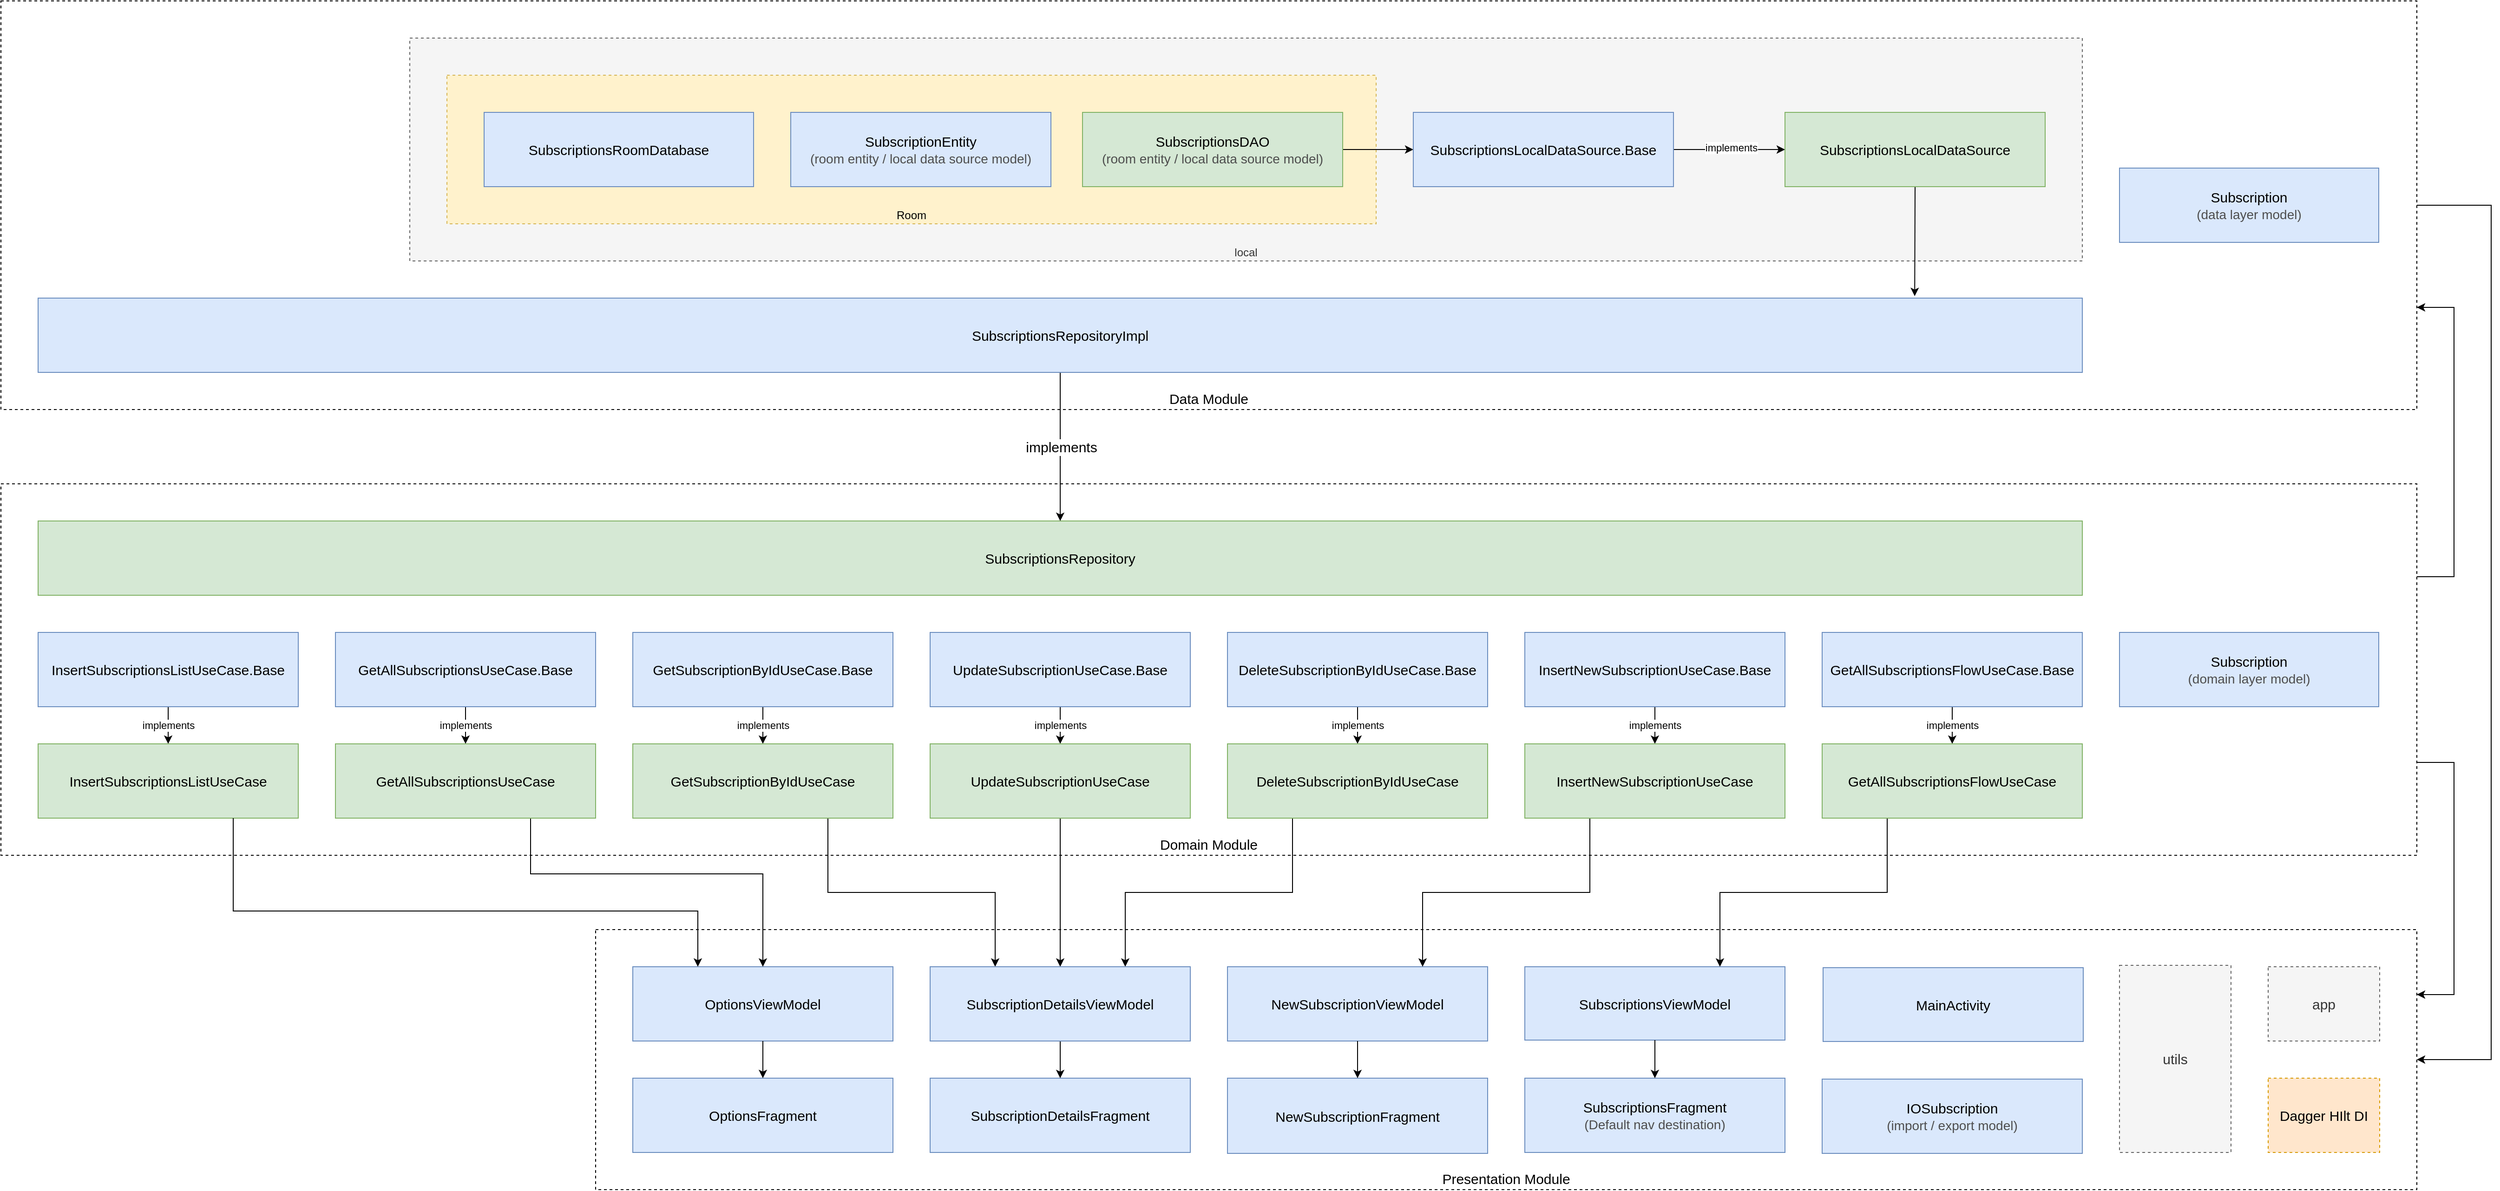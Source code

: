 <mxfile version="20.3.0" type="device"><diagram id="DjbOLP9FBli-HImQmUfo" name="Page-1"><mxGraphModel dx="6784" dy="1920" grid="1" gridSize="10" guides="1" tooltips="1" connect="1" arrows="1" fold="1" page="1" pageScale="1" pageWidth="583" pageHeight="827" math="0" shadow="0"><root><mxCell id="0"/><mxCell id="1" parent="0"/><mxCell id="-9umfXpzjy3rjKLvMe7--4" value="Data Module" style="rounded=0;whiteSpace=wrap;html=1;verticalAlign=bottom;fontSize=15;dashed=1;" parent="1" vertex="1"><mxGeometry x="-3960" y="160" width="2600" height="440" as="geometry"/></mxCell><mxCell id="uBtHvUu1lRKY8Ly_woTP-54" value="local" style="rounded=0;whiteSpace=wrap;html=1;dashed=1;verticalAlign=bottom;fillColor=#f5f5f5;strokeColor=#666666;fontColor=#333333;" parent="1" vertex="1"><mxGeometry x="-3520" y="200" width="1800" height="240" as="geometry"/></mxCell><mxCell id="-9umfXpzjy3rjKLvMe7--1" value="Presentation Module" style="rounded=0;whiteSpace=wrap;html=1;verticalAlign=bottom;fontSize=15;dashed=1;" parent="1" vertex="1"><mxGeometry x="-3320" y="1160" width="1960" height="280" as="geometry"/></mxCell><mxCell id="-9umfXpzjy3rjKLvMe7--3" value="" style="edgeStyle=orthogonalEdgeStyle;rounded=0;orthogonalLoop=1;jettySize=auto;html=1;exitX=1;exitY=0.5;exitDx=0;exitDy=0;entryX=1;entryY=0.5;entryDx=0;entryDy=0;fontSize=15;" parent="1" source="-9umfXpzjy3rjKLvMe7--4" target="-9umfXpzjy3rjKLvMe7--1" edge="1"><mxGeometry relative="1" as="geometry"><Array as="points"><mxPoint x="-1280" y="380"/><mxPoint x="-1280" y="1300"/></Array></mxGeometry></mxCell><mxCell id="-9umfXpzjy3rjKLvMe7--5" value="" style="edgeStyle=orthogonalEdgeStyle;rounded=0;orthogonalLoop=1;jettySize=auto;html=1;fontSize=15;entryX=1;entryY=0.25;entryDx=0;entryDy=0;exitX=1;exitY=0.75;exitDx=0;exitDy=0;" parent="1" source="-9umfXpzjy3rjKLvMe7--7" target="-9umfXpzjy3rjKLvMe7--1" edge="1"><mxGeometry relative="1" as="geometry"><mxPoint x="-1110" y="1040" as="sourcePoint"/><Array as="points"><mxPoint x="-1320" y="980"/><mxPoint x="-1320" y="1230"/></Array><mxPoint x="-1090" y="1240" as="targetPoint"/></mxGeometry></mxCell><mxCell id="-9umfXpzjy3rjKLvMe7--6" value="" style="edgeStyle=orthogonalEdgeStyle;rounded=0;orthogonalLoop=1;jettySize=auto;html=1;entryX=1;entryY=0.75;entryDx=0;entryDy=0;fontSize=15;exitX=1;exitY=0.25;exitDx=0;exitDy=0;" parent="1" source="-9umfXpzjy3rjKLvMe7--7" target="-9umfXpzjy3rjKLvMe7--4" edge="1"><mxGeometry relative="1" as="geometry"><Array as="points"><mxPoint x="-1320" y="780"/><mxPoint x="-1320" y="490"/></Array><mxPoint x="-1100" y="820" as="sourcePoint"/></mxGeometry></mxCell><mxCell id="-9umfXpzjy3rjKLvMe7--7" value="Domain Module" style="rounded=0;whiteSpace=wrap;html=1;verticalAlign=bottom;fontSize=15;dashed=1;" parent="1" vertex="1"><mxGeometry x="-3960" y="680" width="2600" height="400" as="geometry"/></mxCell><mxCell id="-9umfXpzjy3rjKLvMe7--9" value="SubscriptionsViewModel" style="rounded=0;whiteSpace=wrap;html=1;fontSize=15;fillColor=#dae8fc;strokeColor=#6c8ebf;" parent="1" vertex="1"><mxGeometry x="-2320" y="1200" width="280" height="79" as="geometry"/></mxCell><mxCell id="-9umfXpzjy3rjKLvMe7--10" value="Subscription&lt;br style=&quot;font-size: 15px;&quot;&gt;&lt;font style=&quot;font-size: 14px;&quot; color=&quot;#4d4d4d&quot;&gt;(domain layer model)&lt;/font&gt;" style="rounded=0;whiteSpace=wrap;html=1;fontSize=15;fillColor=#dae8fc;strokeColor=#6c8ebf;glass=0;" parent="1" vertex="1"><mxGeometry x="-1680" y="840" width="279" height="80" as="geometry"/></mxCell><mxCell id="uBtHvUu1lRKY8Ly_woTP-40" value="&lt;meta charset=&quot;utf-8&quot;&gt;&lt;span style=&quot;color: rgb(0, 0, 0); font-family: Helvetica; font-size: 11px; font-style: normal; font-variant-ligatures: normal; font-variant-caps: normal; font-weight: 400; letter-spacing: normal; orphans: 2; text-align: center; text-indent: 0px; text-transform: none; widows: 2; word-spacing: 0px; -webkit-text-stroke-width: 0px; background-color: rgb(255, 255, 255); text-decoration-thickness: initial; text-decoration-style: initial; text-decoration-color: initial; float: none; display: inline !important;&quot;&gt;implements&lt;/span&gt;" style="edgeStyle=orthogonalEdgeStyle;rounded=0;orthogonalLoop=1;jettySize=auto;html=1;entryX=0.5;entryY=0;entryDx=0;entryDy=0;" parent="1" source="-9umfXpzjy3rjKLvMe7--12" target="uBtHvUu1lRKY8Ly_woTP-35" edge="1"><mxGeometry relative="1" as="geometry"/></mxCell><mxCell id="-9umfXpzjy3rjKLvMe7--12" value="InsertNewSubscriptionUseCase.Base" style="rounded=0;whiteSpace=wrap;html=1;fontSize=15;fillColor=#dae8fc;strokeColor=#6c8ebf;" parent="1" vertex="1"><mxGeometry x="-2320" y="840" width="280" height="80" as="geometry"/></mxCell><mxCell id="uBtHvUu1lRKY8Ly_woTP-41" value="&lt;meta charset=&quot;utf-8&quot;&gt;&lt;span style=&quot;color: rgb(0, 0, 0); font-family: Helvetica; font-size: 11px; font-style: normal; font-variant-ligatures: normal; font-variant-caps: normal; font-weight: 400; letter-spacing: normal; orphans: 2; text-align: center; text-indent: 0px; text-transform: none; widows: 2; word-spacing: 0px; -webkit-text-stroke-width: 0px; background-color: rgb(255, 255, 255); text-decoration-thickness: initial; text-decoration-style: initial; text-decoration-color: initial; float: none; display: inline !important;&quot;&gt;implements&lt;/span&gt;" style="edgeStyle=orthogonalEdgeStyle;rounded=0;orthogonalLoop=1;jettySize=auto;html=1;entryX=0.5;entryY=0;entryDx=0;entryDy=0;" parent="1" source="-9umfXpzjy3rjKLvMe7--14" target="uBtHvUu1lRKY8Ly_woTP-36" edge="1"><mxGeometry relative="1" as="geometry"/></mxCell><mxCell id="-9umfXpzjy3rjKLvMe7--14" value="DeleteSubscriptionByIdUseCase.Base" style="rounded=0;whiteSpace=wrap;html=1;fontSize=15;fillColor=#dae8fc;strokeColor=#6c8ebf;" parent="1" vertex="1"><mxGeometry x="-2640" y="840" width="280" height="80" as="geometry"/></mxCell><mxCell id="-9umfXpzjy3rjKLvMe7--17" value="SubscriptionsRepository" style="rounded=0;whiteSpace=wrap;html=1;fillColor=#d5e8d4;strokeColor=#82b366;fontSize=15;glass=0;" parent="1" vertex="1"><mxGeometry x="-3920" y="720" width="2200" height="80" as="geometry"/></mxCell><mxCell id="Qttz3wPqmrpunapVI-bV-1" style="edgeStyle=orthogonalEdgeStyle;rounded=0;orthogonalLoop=1;jettySize=auto;html=1;entryX=0.5;entryY=0;entryDx=0;entryDy=0;" parent="1" source="-9umfXpzjy3rjKLvMe7--19" target="-9umfXpzjy3rjKLvMe7--17" edge="1"><mxGeometry relative="1" as="geometry"/></mxCell><mxCell id="Qttz3wPqmrpunapVI-bV-8" value="implements" style="edgeLabel;html=1;align=center;verticalAlign=middle;resizable=0;points=[];fontSize=15;" parent="Qttz3wPqmrpunapVI-bV-1" vertex="1" connectable="0"><mxGeometry x="-0.064" y="2" relative="1" as="geometry"><mxPoint x="-1" y="5" as="offset"/></mxGeometry></mxCell><mxCell id="-9umfXpzjy3rjKLvMe7--19" value="&lt;font style=&quot;font-size: 15px;&quot;&gt;SubscriptionsRepositoryImpl&lt;/font&gt;" style="rounded=0;whiteSpace=wrap;html=1;fillColor=#dae8fc;strokeColor=#6c8ebf;" parent="1" vertex="1"><mxGeometry x="-3920" y="480" width="2200" height="80" as="geometry"/></mxCell><mxCell id="uBtHvUu1lRKY8Ly_woTP-59" style="rounded=0;orthogonalLoop=1;jettySize=auto;html=1;entryX=0.918;entryY=-0.027;entryDx=0;entryDy=0;entryPerimeter=0;exitX=0.5;exitY=1;exitDx=0;exitDy=0;" parent="1" source="-9umfXpzjy3rjKLvMe7--25" target="-9umfXpzjy3rjKLvMe7--19" edge="1"><mxGeometry relative="1" as="geometry"><mxPoint x="-1928" y="480" as="targetPoint"/></mxGeometry></mxCell><mxCell id="-9umfXpzjy3rjKLvMe7--25" value="&lt;font style=&quot;font-size: 15px;&quot;&gt;SubscriptionsLocalDataSource&lt;br&gt;&lt;/font&gt;" style="rounded=0;whiteSpace=wrap;html=1;fillColor=#d5e8d4;strokeColor=#82b366;" parent="1" vertex="1"><mxGeometry x="-2040" y="280" width="280" height="80" as="geometry"/></mxCell><mxCell id="-9umfXpzjy3rjKLvMe7--27" value="SubscriptionsFragment&lt;br&gt;&lt;font style=&quot;font-size: 14px;&quot; color=&quot;#4d4d4d&quot;&gt;(Default nav destination)&lt;/font&gt;" style="rounded=0;whiteSpace=wrap;html=1;fontSize=15;fillColor=#dae8fc;strokeColor=#6c8ebf;" parent="1" vertex="1"><mxGeometry x="-2320" y="1320" width="280" height="80" as="geometry"/></mxCell><mxCell id="-9umfXpzjy3rjKLvMe7--28" value="&lt;span style=&quot;font-size: 15px;&quot;&gt;Dagger HIlt DI&lt;/span&gt;" style="rounded=0;whiteSpace=wrap;html=1;align=center;verticalAlign=middle;fillColor=#ffe6cc;strokeColor=#d79b00;dashed=1;" parent="1" vertex="1"><mxGeometry x="-1520" y="1320" width="120" height="80" as="geometry"/></mxCell><mxCell id="uBtHvUu1lRKY8Ly_woTP-39" value="&lt;meta charset=&quot;utf-8&quot;&gt;&lt;span style=&quot;color: rgb(0, 0, 0); font-family: Helvetica; font-size: 11px; font-style: normal; font-variant-ligatures: normal; font-variant-caps: normal; font-weight: 400; letter-spacing: normal; orphans: 2; text-align: center; text-indent: 0px; text-transform: none; widows: 2; word-spacing: 0px; -webkit-text-stroke-width: 0px; background-color: rgb(255, 255, 255); text-decoration-thickness: initial; text-decoration-style: initial; text-decoration-color: initial; float: none; display: inline !important;&quot;&gt;implements&lt;/span&gt;" style="edgeStyle=orthogonalEdgeStyle;rounded=0;orthogonalLoop=1;jettySize=auto;html=1;entryX=0.5;entryY=0;entryDx=0;entryDy=0;" parent="1" source="Qttz3wPqmrpunapVI-bV-2" target="uBtHvUu1lRKY8Ly_woTP-37" edge="1"><mxGeometry relative="1" as="geometry"/></mxCell><mxCell id="Qttz3wPqmrpunapVI-bV-2" value="GetAllSubscriptionsFlowUseCase.Base" style="rounded=0;whiteSpace=wrap;html=1;fontSize=15;fillColor=#dae8fc;strokeColor=#6c8ebf;" parent="1" vertex="1"><mxGeometry x="-2000" y="840" width="280" height="80" as="geometry"/></mxCell><mxCell id="uBtHvUu1lRKY8Ly_woTP-2" value="NewSubscriptionFragment" style="rounded=0;whiteSpace=wrap;html=1;fontSize=15;fillColor=#dae8fc;strokeColor=#6c8ebf;" parent="1" vertex="1"><mxGeometry x="-2640" y="1320" width="280" height="81" as="geometry"/></mxCell><mxCell id="uBtHvUu1lRKY8Ly_woTP-3" value="NewSubscriptionViewModel" style="rounded=0;whiteSpace=wrap;html=1;fontSize=15;fillColor=#dae8fc;strokeColor=#6c8ebf;" parent="1" vertex="1"><mxGeometry x="-2640" y="1200" width="280" height="80" as="geometry"/></mxCell><mxCell id="uBtHvUu1lRKY8Ly_woTP-5" value="SubscriptionDetailsFragment" style="rounded=0;whiteSpace=wrap;html=1;fontSize=15;fillColor=#dae8fc;strokeColor=#6c8ebf;" parent="1" vertex="1"><mxGeometry x="-2960" y="1320" width="280" height="80" as="geometry"/></mxCell><mxCell id="uBtHvUu1lRKY8Ly_woTP-8" value="OptionsFragment" style="rounded=0;whiteSpace=wrap;html=1;fontSize=15;fillColor=#dae8fc;strokeColor=#6c8ebf;" parent="1" vertex="1"><mxGeometry x="-3280" y="1320" width="280" height="80" as="geometry"/></mxCell><mxCell id="uBtHvUu1lRKY8Ly_woTP-9" value="OptionsViewModel" style="rounded=0;whiteSpace=wrap;html=1;fontSize=15;fillColor=#dae8fc;strokeColor=#6c8ebf;" parent="1" vertex="1"><mxGeometry x="-3280" y="1200" width="280" height="80" as="geometry"/></mxCell><mxCell id="uBtHvUu1lRKY8Ly_woTP-11" value="utils" style="rounded=0;whiteSpace=wrap;html=1;fontSize=15;fillColor=#f5f5f5;strokeColor=#666666;dashed=1;fontColor=#333333;" parent="1" vertex="1"><mxGeometry x="-1680" y="1198.5" width="120" height="201.5" as="geometry"/></mxCell><mxCell id="uBtHvUu1lRKY8Ly_woTP-42" value="&lt;meta charset=&quot;utf-8&quot;&gt;&lt;span style=&quot;color: rgb(0, 0, 0); font-family: Helvetica; font-size: 11px; font-style: normal; font-variant-ligatures: normal; font-variant-caps: normal; font-weight: 400; letter-spacing: normal; orphans: 2; text-align: center; text-indent: 0px; text-transform: none; widows: 2; word-spacing: 0px; -webkit-text-stroke-width: 0px; background-color: rgb(255, 255, 255); text-decoration-thickness: initial; text-decoration-style: initial; text-decoration-color: initial; float: none; display: inline !important;&quot;&gt;implements&lt;/span&gt;" style="edgeStyle=orthogonalEdgeStyle;rounded=0;orthogonalLoop=1;jettySize=auto;html=1;entryX=0.5;entryY=0;entryDx=0;entryDy=0;" parent="1" source="uBtHvUu1lRKY8Ly_woTP-15" target="uBtHvUu1lRKY8Ly_woTP-38" edge="1"><mxGeometry relative="1" as="geometry"/></mxCell><mxCell id="uBtHvUu1lRKY8Ly_woTP-15" value="UpdateSubscriptionUseCase.Base" style="rounded=0;whiteSpace=wrap;html=1;fontSize=15;fillColor=#dae8fc;strokeColor=#6c8ebf;" parent="1" vertex="1"><mxGeometry x="-2960" y="840" width="280" height="80" as="geometry"/></mxCell><mxCell id="uBtHvUu1lRKY8Ly_woTP-43" value="implements" style="edgeStyle=orthogonalEdgeStyle;rounded=0;orthogonalLoop=1;jettySize=auto;html=1;entryX=0.5;entryY=0;entryDx=0;entryDy=0;" parent="1" source="uBtHvUu1lRKY8Ly_woTP-16" target="uBtHvUu1lRKY8Ly_woTP-34" edge="1"><mxGeometry relative="1" as="geometry"/></mxCell><mxCell id="uBtHvUu1lRKY8Ly_woTP-16" value="GetSubscriptionByIdUseCase.Base" style="rounded=0;whiteSpace=wrap;html=1;fontSize=15;fillColor=#dae8fc;strokeColor=#6c8ebf;" parent="1" vertex="1"><mxGeometry x="-3280" y="840" width="280" height="80" as="geometry"/></mxCell><mxCell id="uBtHvUu1lRKY8Ly_woTP-13" value="app" style="rounded=0;whiteSpace=wrap;html=1;fontSize=15;fillColor=#f5f5f5;strokeColor=#666666;fontColor=#333333;dashed=1;" parent="1" vertex="1"><mxGeometry x="-1520" y="1200" width="120" height="80" as="geometry"/></mxCell><mxCell id="uBtHvUu1lRKY8Ly_woTP-44" style="edgeStyle=orthogonalEdgeStyle;rounded=0;orthogonalLoop=1;jettySize=auto;html=1;entryX=0.25;entryY=0;entryDx=0;entryDy=0;exitX=0.75;exitY=1;exitDx=0;exitDy=0;" parent="1" source="uBtHvUu1lRKY8Ly_woTP-34" target="pFxkmfBWLjpLgFpDe2Ds-2" edge="1"><mxGeometry relative="1" as="geometry"><Array as="points"><mxPoint x="-3070" y="1120"/><mxPoint x="-2890" y="1120"/></Array><mxPoint x="-2874" y="1198.5" as="targetPoint"/></mxGeometry></mxCell><mxCell id="uBtHvUu1lRKY8Ly_woTP-34" value="GetSubscriptionByIdUseCase" style="rounded=0;whiteSpace=wrap;html=1;fontSize=15;fillColor=#d5e8d4;strokeColor=#82b366;" parent="1" vertex="1"><mxGeometry x="-3280" y="960" width="280" height="80" as="geometry"/></mxCell><mxCell id="uBtHvUu1lRKY8Ly_woTP-47" style="edgeStyle=orthogonalEdgeStyle;rounded=0;orthogonalLoop=1;jettySize=auto;html=1;entryX=0.75;entryY=0;entryDx=0;entryDy=0;exitX=0.25;exitY=1;exitDx=0;exitDy=0;" parent="1" source="uBtHvUu1lRKY8Ly_woTP-35" target="uBtHvUu1lRKY8Ly_woTP-3" edge="1"><mxGeometry relative="1" as="geometry"><Array as="points"><mxPoint x="-2250" y="1120"/><mxPoint x="-2430" y="1120"/></Array><mxPoint x="-2340" y="1130" as="targetPoint"/></mxGeometry></mxCell><mxCell id="uBtHvUu1lRKY8Ly_woTP-35" value="InsertNewSubscriptionUseCase" style="rounded=0;whiteSpace=wrap;html=1;fontSize=15;fillColor=#d5e8d4;strokeColor=#82b366;" parent="1" vertex="1"><mxGeometry x="-2320" y="960" width="280" height="80" as="geometry"/></mxCell><mxCell id="uBtHvUu1lRKY8Ly_woTP-46" style="edgeStyle=orthogonalEdgeStyle;rounded=0;orthogonalLoop=1;jettySize=auto;html=1;entryX=0.75;entryY=0;entryDx=0;entryDy=0;exitX=0.25;exitY=1;exitDx=0;exitDy=0;" parent="1" source="uBtHvUu1lRKY8Ly_woTP-36" target="pFxkmfBWLjpLgFpDe2Ds-2" edge="1"><mxGeometry relative="1" as="geometry"><Array as="points"><mxPoint x="-2570" y="1120"/><mxPoint x="-2750" y="1120"/></Array><mxPoint x="-2720" y="1140" as="targetPoint"/></mxGeometry></mxCell><mxCell id="uBtHvUu1lRKY8Ly_woTP-36" value="DeleteSubscriptionByIdUseCase" style="rounded=0;whiteSpace=wrap;html=1;fontSize=15;fillColor=#d5e8d4;strokeColor=#82b366;" parent="1" vertex="1"><mxGeometry x="-2640" y="960" width="280" height="80" as="geometry"/></mxCell><mxCell id="uBtHvUu1lRKY8Ly_woTP-48" style="edgeStyle=orthogonalEdgeStyle;rounded=0;orthogonalLoop=1;jettySize=auto;html=1;exitX=0.25;exitY=1;exitDx=0;exitDy=0;entryX=0.75;entryY=0;entryDx=0;entryDy=0;" parent="1" source="uBtHvUu1lRKY8Ly_woTP-37" target="-9umfXpzjy3rjKLvMe7--9" edge="1"><mxGeometry relative="1" as="geometry"><mxPoint x="-1980" y="1120" as="targetPoint"/><Array as="points"><mxPoint x="-1930" y="1120"/><mxPoint x="-2110" y="1120"/></Array></mxGeometry></mxCell><mxCell id="uBtHvUu1lRKY8Ly_woTP-37" value="GetAllSubscriptionsFlowUseCase" style="rounded=0;whiteSpace=wrap;html=1;fontSize=15;fillColor=#d5e8d4;strokeColor=#82b366;" parent="1" vertex="1"><mxGeometry x="-2000" y="960" width="280" height="80" as="geometry"/></mxCell><mxCell id="pFxkmfBWLjpLgFpDe2Ds-4" style="edgeStyle=orthogonalEdgeStyle;rounded=0;orthogonalLoop=1;jettySize=auto;html=1;entryX=0.5;entryY=0;entryDx=0;entryDy=0;" parent="1" source="uBtHvUu1lRKY8Ly_woTP-38" target="pFxkmfBWLjpLgFpDe2Ds-2" edge="1"><mxGeometry relative="1" as="geometry"/></mxCell><mxCell id="uBtHvUu1lRKY8Ly_woTP-38" value="UpdateSubscriptionUseCase" style="rounded=0;whiteSpace=wrap;html=1;fontSize=15;fillColor=#d5e8d4;strokeColor=#82b366;" parent="1" vertex="1"><mxGeometry x="-2960" y="960" width="280" height="80" as="geometry"/></mxCell><mxCell id="uBtHvUu1lRKY8Ly_woTP-55" value="Subscription&lt;br style=&quot;font-size: 15px;&quot;&gt;&lt;font style=&quot;font-size: 14px;&quot; color=&quot;#4d4d4d&quot;&gt;(data layer model)&lt;/font&gt;" style="rounded=0;whiteSpace=wrap;html=1;fontSize=15;fillColor=#dae8fc;strokeColor=#6c8ebf;glass=0;" parent="1" vertex="1"><mxGeometry x="-1680" y="340" width="279" height="80" as="geometry"/></mxCell><mxCell id="uBtHvUu1lRKY8Ly_woTP-56" value="Room" style="rounded=0;whiteSpace=wrap;html=1;dashed=1;strokeColor=#d6b656;fillColor=#fff2cc;verticalAlign=bottom;" parent="1" vertex="1"><mxGeometry x="-3480" y="240" width="1000" height="160" as="geometry"/></mxCell><mxCell id="Qttz3wPqmrpunapVI-bV-16" value="SubscriptionEntity&lt;br style=&quot;font-size: 15px;&quot;&gt;&lt;font color=&quot;#4d4d4d&quot; style=&quot;font-size: 14px;&quot;&gt;(room entity / local data source model)&lt;br&gt;&lt;/font&gt;" style="rounded=0;whiteSpace=wrap;html=1;fontSize=15;fillColor=#dae8fc;strokeColor=#6c8ebf;glass=0;" parent="1" vertex="1"><mxGeometry x="-3110" y="280" width="280" height="80" as="geometry"/></mxCell><mxCell id="uBtHvUu1lRKY8Ly_woTP-60" style="edgeStyle=none;rounded=0;orthogonalLoop=1;jettySize=auto;html=1;entryX=0;entryY=0.5;entryDx=0;entryDy=0;" parent="1" source="uBtHvUu1lRKY8Ly_woTP-57" target="aly0UIhActBYT0JQeh1V-1" edge="1"><mxGeometry relative="1" as="geometry"><mxPoint x="-2442" y="110" as="targetPoint"/></mxGeometry></mxCell><mxCell id="uBtHvUu1lRKY8Ly_woTP-57" value="SubscriptionsDAO&lt;br style=&quot;font-size: 15px;&quot;&gt;&lt;font color=&quot;#4d4d4d&quot; style=&quot;font-size: 14px;&quot;&gt;(room entity / local data source model)&lt;br&gt;&lt;/font&gt;" style="rounded=0;whiteSpace=wrap;html=1;fontSize=15;fillColor=#d5e8d4;strokeColor=#82b366;glass=0;" parent="1" vertex="1"><mxGeometry x="-2796" y="280" width="280" height="80" as="geometry"/></mxCell><mxCell id="uBtHvUu1lRKY8Ly_woTP-58" value="SubscriptionsRoomDatabase&lt;font color=&quot;#4d4d4d&quot; style=&quot;font-size: 14px;&quot;&gt;&lt;br&gt;&lt;/font&gt;" style="rounded=0;whiteSpace=wrap;html=1;fontSize=15;fillColor=#dae8fc;strokeColor=#6c8ebf;glass=0;" parent="1" vertex="1"><mxGeometry x="-3440" y="280" width="290" height="80" as="geometry"/></mxCell><mxCell id="SNNRYppej_aw0HmDrF7k-2" value="" style="endArrow=classic;html=1;rounded=0;exitX=0.5;exitY=1;exitDx=0;exitDy=0;entryX=0.5;entryY=0;entryDx=0;entryDy=0;" parent="1" source="uBtHvUu1lRKY8Ly_woTP-9" target="uBtHvUu1lRKY8Ly_woTP-8" edge="1"><mxGeometry width="50" height="50" relative="1" as="geometry"><mxPoint x="-3123" y="1400" as="sourcePoint"/><mxPoint x="-2958" y="1311.5" as="targetPoint"/></mxGeometry></mxCell><mxCell id="SNNRYppej_aw0HmDrF7k-11" style="edgeStyle=orthogonalEdgeStyle;rounded=0;orthogonalLoop=1;jettySize=auto;html=1;entryX=0.5;entryY=0;entryDx=0;entryDy=0;exitX=0.5;exitY=1;exitDx=0;exitDy=0;" parent="1" source="uBtHvUu1lRKY8Ly_woTP-3" target="uBtHvUu1lRKY8Ly_woTP-2" edge="1"><mxGeometry relative="1" as="geometry"><mxPoint x="-2263" y="1400" as="sourcePoint"/></mxGeometry></mxCell><mxCell id="SNNRYppej_aw0HmDrF7k-12" style="edgeStyle=orthogonalEdgeStyle;rounded=0;orthogonalLoop=1;jettySize=auto;html=1;entryX=0.5;entryY=0;entryDx=0;entryDy=0;exitX=0.5;exitY=1;exitDx=0;exitDy=0;" parent="1" source="-9umfXpzjy3rjKLvMe7--9" target="-9umfXpzjy3rjKLvMe7--27" edge="1"><mxGeometry relative="1" as="geometry"><mxPoint x="-1833" y="1400" as="sourcePoint"/></mxGeometry></mxCell><mxCell id="SNNRYppej_aw0HmDrF7k-13" value="MainActivity" style="rounded=0;whiteSpace=wrap;html=1;fontSize=15;fillColor=#dae8fc;strokeColor=#6c8ebf;" parent="1" vertex="1"><mxGeometry x="-1999" y="1201" width="280" height="79.5" as="geometry"/></mxCell><mxCell id="pFxkmfBWLjpLgFpDe2Ds-3" style="edgeStyle=orthogonalEdgeStyle;rounded=0;orthogonalLoop=1;jettySize=auto;html=1;entryX=0.5;entryY=0;entryDx=0;entryDy=0;" parent="1" source="pFxkmfBWLjpLgFpDe2Ds-2" target="uBtHvUu1lRKY8Ly_woTP-5" edge="1"><mxGeometry relative="1" as="geometry"/></mxCell><mxCell id="pFxkmfBWLjpLgFpDe2Ds-2" value="SubscriptionDetailsViewModel" style="rounded=0;whiteSpace=wrap;html=1;fontSize=15;fillColor=#dae8fc;strokeColor=#6c8ebf;" parent="1" vertex="1"><mxGeometry x="-2960" y="1200" width="280" height="80" as="geometry"/></mxCell><mxCell id="aly0UIhActBYT0JQeh1V-2" style="edgeStyle=orthogonalEdgeStyle;rounded=0;orthogonalLoop=1;jettySize=auto;html=1;entryX=0;entryY=0.5;entryDx=0;entryDy=0;" parent="1" source="aly0UIhActBYT0JQeh1V-1" target="-9umfXpzjy3rjKLvMe7--25" edge="1"><mxGeometry relative="1" as="geometry"/></mxCell><mxCell id="aly0UIhActBYT0JQeh1V-3" value="implements" style="edgeLabel;html=1;align=center;verticalAlign=middle;resizable=0;points=[];" parent="aly0UIhActBYT0JQeh1V-2" vertex="1" connectable="0"><mxGeometry x="0.023" y="2" relative="1" as="geometry"><mxPoint as="offset"/></mxGeometry></mxCell><mxCell id="aly0UIhActBYT0JQeh1V-1" value="&lt;font style=&quot;font-size: 15px;&quot;&gt;SubscriptionsLocalDataSource.Base&lt;br&gt;&lt;/font&gt;" style="rounded=0;whiteSpace=wrap;html=1;fillColor=#dae8fc;strokeColor=#6c8ebf;" parent="1" vertex="1"><mxGeometry x="-2440" y="280" width="280" height="80" as="geometry"/></mxCell><mxCell id="aly0UIhActBYT0JQeh1V-5" value="IOSubscription&lt;br style=&quot;font-size: 15px;&quot;&gt;&lt;font style=&quot;font-size: 14px;&quot; color=&quot;#4d4d4d&quot;&gt;(import / export model)&lt;/font&gt;" style="rounded=0;whiteSpace=wrap;html=1;fontSize=15;fillColor=#dae8fc;strokeColor=#6c8ebf;glass=0;" parent="1" vertex="1"><mxGeometry x="-2000" y="1321" width="280" height="80" as="geometry"/></mxCell><mxCell id="0yDa4nbMp6Fa9XX36oj6-5" value="implements" style="edgeStyle=orthogonalEdgeStyle;rounded=0;orthogonalLoop=1;jettySize=auto;html=1;entryX=0.5;entryY=0;entryDx=0;entryDy=0;" parent="1" source="0yDa4nbMp6Fa9XX36oj6-1" target="0yDa4nbMp6Fa9XX36oj6-3" edge="1"><mxGeometry relative="1" as="geometry"/></mxCell><mxCell id="0yDa4nbMp6Fa9XX36oj6-1" value="GetAllSubscriptionsUseCase.Base" style="rounded=0;whiteSpace=wrap;html=1;fontSize=15;fillColor=#dae8fc;strokeColor=#6c8ebf;" parent="1" vertex="1"><mxGeometry x="-3600" y="840" width="280" height="80" as="geometry"/></mxCell><mxCell id="0yDa4nbMp6Fa9XX36oj6-6" value="&lt;meta charset=&quot;utf-8&quot;&gt;&lt;span style=&quot;color: rgb(0, 0, 0); font-family: Helvetica; font-size: 11px; font-style: normal; font-variant-ligatures: normal; font-variant-caps: normal; font-weight: 400; letter-spacing: normal; orphans: 2; text-align: center; text-indent: 0px; text-transform: none; widows: 2; word-spacing: 0px; -webkit-text-stroke-width: 0px; background-color: rgb(255, 255, 255); text-decoration-thickness: initial; text-decoration-style: initial; text-decoration-color: initial; float: none; display: inline !important;&quot;&gt;implements&lt;/span&gt;" style="edgeStyle=orthogonalEdgeStyle;rounded=0;orthogonalLoop=1;jettySize=auto;html=1;entryX=0.5;entryY=0;entryDx=0;entryDy=0;" parent="1" source="0yDa4nbMp6Fa9XX36oj6-2" target="0yDa4nbMp6Fa9XX36oj6-4" edge="1"><mxGeometry relative="1" as="geometry"/></mxCell><mxCell id="0yDa4nbMp6Fa9XX36oj6-2" value="InsertSubscriptionsListUseCase.Base" style="rounded=0;whiteSpace=wrap;html=1;fontSize=15;fillColor=#dae8fc;strokeColor=#6c8ebf;" parent="1" vertex="1"><mxGeometry x="-3920" y="840" width="280" height="80" as="geometry"/></mxCell><mxCell id="0yDa4nbMp6Fa9XX36oj6-10" style="edgeStyle=orthogonalEdgeStyle;rounded=0;orthogonalLoop=1;jettySize=auto;html=1;entryX=0.5;entryY=0;entryDx=0;entryDy=0;exitX=0.75;exitY=1;exitDx=0;exitDy=0;" parent="1" source="0yDa4nbMp6Fa9XX36oj6-3" target="uBtHvUu1lRKY8Ly_woTP-9" edge="1"><mxGeometry relative="1" as="geometry"><Array as="points"><mxPoint x="-3390" y="1100"/><mxPoint x="-3140" y="1100"/></Array></mxGeometry></mxCell><mxCell id="0yDa4nbMp6Fa9XX36oj6-3" value="GetAllSubscriptionsUseCase" style="rounded=0;whiteSpace=wrap;html=1;fontSize=15;fillColor=#d5e8d4;strokeColor=#82b366;" parent="1" vertex="1"><mxGeometry x="-3600" y="960" width="280" height="80" as="geometry"/></mxCell><mxCell id="0yDa4nbMp6Fa9XX36oj6-4" value="InsertSubscriptionsListUseCase" style="rounded=0;whiteSpace=wrap;html=1;fontSize=15;fillColor=#d5e8d4;strokeColor=#82b366;" parent="1" vertex="1"><mxGeometry x="-3920" y="960" width="280" height="80" as="geometry"/></mxCell><mxCell id="0yDa4nbMp6Fa9XX36oj6-11" style="edgeStyle=orthogonalEdgeStyle;rounded=0;orthogonalLoop=1;jettySize=auto;html=1;entryX=0.25;entryY=0;entryDx=0;entryDy=0;exitX=0.75;exitY=1;exitDx=0;exitDy=0;" parent="1" source="0yDa4nbMp6Fa9XX36oj6-4" target="uBtHvUu1lRKY8Ly_woTP-9" edge="1"><mxGeometry relative="1" as="geometry"><mxPoint x="-3660" y="1117.5" as="sourcePoint"/><mxPoint x="-3410" y="1277.5" as="targetPoint"/><Array as="points"><mxPoint x="-3710" y="1140"/><mxPoint x="-3210" y="1140"/></Array></mxGeometry></mxCell></root></mxGraphModel></diagram></mxfile>
